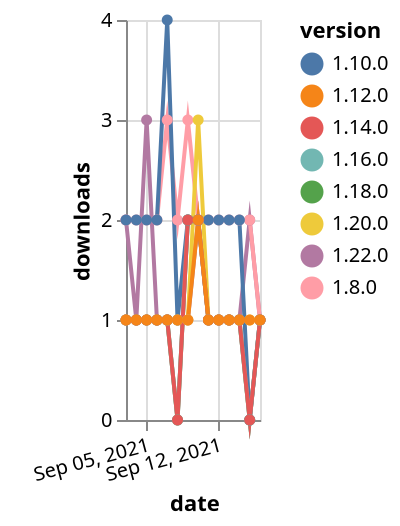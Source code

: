 {"$schema": "https://vega.github.io/schema/vega-lite/v5.json", "description": "A simple bar chart with embedded data.", "data": {"values": [{"date": "2021-09-03", "total": 167, "delta": 1, "version": "1.18.0"}, {"date": "2021-09-04", "total": 168, "delta": 1, "version": "1.18.0"}, {"date": "2021-09-05", "total": 169, "delta": 1, "version": "1.18.0"}, {"date": "2021-09-06", "total": 170, "delta": 1, "version": "1.18.0"}, {"date": "2021-09-07", "total": 171, "delta": 1, "version": "1.18.0"}, {"date": "2021-09-08", "total": 171, "delta": 0, "version": "1.18.0"}, {"date": "2021-09-09", "total": 173, "delta": 2, "version": "1.18.0"}, {"date": "2021-09-10", "total": 175, "delta": 2, "version": "1.18.0"}, {"date": "2021-09-11", "total": 176, "delta": 1, "version": "1.18.0"}, {"date": "2021-09-12", "total": 177, "delta": 1, "version": "1.18.0"}, {"date": "2021-09-13", "total": 178, "delta": 1, "version": "1.18.0"}, {"date": "2021-09-14", "total": 179, "delta": 1, "version": "1.18.0"}, {"date": "2021-09-15", "total": 179, "delta": 0, "version": "1.18.0"}, {"date": "2021-09-16", "total": 180, "delta": 1, "version": "1.18.0"}, {"date": "2021-09-03", "total": 122, "delta": 2, "version": "1.22.0"}, {"date": "2021-09-04", "total": 123, "delta": 1, "version": "1.22.0"}, {"date": "2021-09-05", "total": 126, "delta": 3, "version": "1.22.0"}, {"date": "2021-09-06", "total": 127, "delta": 1, "version": "1.22.0"}, {"date": "2021-09-07", "total": 128, "delta": 1, "version": "1.22.0"}, {"date": "2021-09-08", "total": 129, "delta": 1, "version": "1.22.0"}, {"date": "2021-09-09", "total": 130, "delta": 1, "version": "1.22.0"}, {"date": "2021-09-10", "total": 132, "delta": 2, "version": "1.22.0"}, {"date": "2021-09-11", "total": 133, "delta": 1, "version": "1.22.0"}, {"date": "2021-09-12", "total": 134, "delta": 1, "version": "1.22.0"}, {"date": "2021-09-13", "total": 135, "delta": 1, "version": "1.22.0"}, {"date": "2021-09-14", "total": 136, "delta": 1, "version": "1.22.0"}, {"date": "2021-09-15", "total": 138, "delta": 2, "version": "1.22.0"}, {"date": "2021-09-16", "total": 139, "delta": 1, "version": "1.22.0"}, {"date": "2021-09-03", "total": 2325, "delta": 2, "version": "1.8.0"}, {"date": "2021-09-04", "total": 2327, "delta": 2, "version": "1.8.0"}, {"date": "2021-09-05", "total": 2329, "delta": 2, "version": "1.8.0"}, {"date": "2021-09-06", "total": 2331, "delta": 2, "version": "1.8.0"}, {"date": "2021-09-07", "total": 2334, "delta": 3, "version": "1.8.0"}, {"date": "2021-09-08", "total": 2336, "delta": 2, "version": "1.8.0"}, {"date": "2021-09-09", "total": 2339, "delta": 3, "version": "1.8.0"}, {"date": "2021-09-10", "total": 2341, "delta": 2, "version": "1.8.0"}, {"date": "2021-09-11", "total": 2343, "delta": 2, "version": "1.8.0"}, {"date": "2021-09-12", "total": 2345, "delta": 2, "version": "1.8.0"}, {"date": "2021-09-13", "total": 2347, "delta": 2, "version": "1.8.0"}, {"date": "2021-09-14", "total": 2349, "delta": 2, "version": "1.8.0"}, {"date": "2021-09-15", "total": 2351, "delta": 2, "version": "1.8.0"}, {"date": "2021-09-16", "total": 2352, "delta": 1, "version": "1.8.0"}, {"date": "2021-09-03", "total": 2388, "delta": 2, "version": "1.10.0"}, {"date": "2021-09-04", "total": 2390, "delta": 2, "version": "1.10.0"}, {"date": "2021-09-05", "total": 2392, "delta": 2, "version": "1.10.0"}, {"date": "2021-09-06", "total": 2394, "delta": 2, "version": "1.10.0"}, {"date": "2021-09-07", "total": 2398, "delta": 4, "version": "1.10.0"}, {"date": "2021-09-08", "total": 2399, "delta": 1, "version": "1.10.0"}, {"date": "2021-09-09", "total": 2401, "delta": 2, "version": "1.10.0"}, {"date": "2021-09-10", "total": 2403, "delta": 2, "version": "1.10.0"}, {"date": "2021-09-11", "total": 2405, "delta": 2, "version": "1.10.0"}, {"date": "2021-09-12", "total": 2407, "delta": 2, "version": "1.10.0"}, {"date": "2021-09-13", "total": 2409, "delta": 2, "version": "1.10.0"}, {"date": "2021-09-14", "total": 2411, "delta": 2, "version": "1.10.0"}, {"date": "2021-09-15", "total": 2411, "delta": 0, "version": "1.10.0"}, {"date": "2021-09-16", "total": 2412, "delta": 1, "version": "1.10.0"}, {"date": "2021-09-03", "total": 187, "delta": 1, "version": "1.20.0"}, {"date": "2021-09-04", "total": 188, "delta": 1, "version": "1.20.0"}, {"date": "2021-09-05", "total": 189, "delta": 1, "version": "1.20.0"}, {"date": "2021-09-06", "total": 190, "delta": 1, "version": "1.20.0"}, {"date": "2021-09-07", "total": 191, "delta": 1, "version": "1.20.0"}, {"date": "2021-09-08", "total": 192, "delta": 1, "version": "1.20.0"}, {"date": "2021-09-09", "total": 193, "delta": 1, "version": "1.20.0"}, {"date": "2021-09-10", "total": 196, "delta": 3, "version": "1.20.0"}, {"date": "2021-09-11", "total": 197, "delta": 1, "version": "1.20.0"}, {"date": "2021-09-12", "total": 198, "delta": 1, "version": "1.20.0"}, {"date": "2021-09-13", "total": 199, "delta": 1, "version": "1.20.0"}, {"date": "2021-09-14", "total": 200, "delta": 1, "version": "1.20.0"}, {"date": "2021-09-15", "total": 201, "delta": 1, "version": "1.20.0"}, {"date": "2021-09-16", "total": 202, "delta": 1, "version": "1.20.0"}, {"date": "2021-09-03", "total": 187, "delta": 1, "version": "1.16.0"}, {"date": "2021-09-04", "total": 188, "delta": 1, "version": "1.16.0"}, {"date": "2021-09-05", "total": 189, "delta": 1, "version": "1.16.0"}, {"date": "2021-09-06", "total": 190, "delta": 1, "version": "1.16.0"}, {"date": "2021-09-07", "total": 191, "delta": 1, "version": "1.16.0"}, {"date": "2021-09-08", "total": 191, "delta": 0, "version": "1.16.0"}, {"date": "2021-09-09", "total": 193, "delta": 2, "version": "1.16.0"}, {"date": "2021-09-10", "total": 195, "delta": 2, "version": "1.16.0"}, {"date": "2021-09-11", "total": 196, "delta": 1, "version": "1.16.0"}, {"date": "2021-09-12", "total": 197, "delta": 1, "version": "1.16.0"}, {"date": "2021-09-13", "total": 198, "delta": 1, "version": "1.16.0"}, {"date": "2021-09-14", "total": 199, "delta": 1, "version": "1.16.0"}, {"date": "2021-09-15", "total": 199, "delta": 0, "version": "1.16.0"}, {"date": "2021-09-16", "total": 200, "delta": 1, "version": "1.16.0"}, {"date": "2021-09-03", "total": 192, "delta": 1, "version": "1.14.0"}, {"date": "2021-09-04", "total": 193, "delta": 1, "version": "1.14.0"}, {"date": "2021-09-05", "total": 194, "delta": 1, "version": "1.14.0"}, {"date": "2021-09-06", "total": 195, "delta": 1, "version": "1.14.0"}, {"date": "2021-09-07", "total": 196, "delta": 1, "version": "1.14.0"}, {"date": "2021-09-08", "total": 196, "delta": 0, "version": "1.14.0"}, {"date": "2021-09-09", "total": 198, "delta": 2, "version": "1.14.0"}, {"date": "2021-09-10", "total": 200, "delta": 2, "version": "1.14.0"}, {"date": "2021-09-11", "total": 201, "delta": 1, "version": "1.14.0"}, {"date": "2021-09-12", "total": 202, "delta": 1, "version": "1.14.0"}, {"date": "2021-09-13", "total": 203, "delta": 1, "version": "1.14.0"}, {"date": "2021-09-14", "total": 204, "delta": 1, "version": "1.14.0"}, {"date": "2021-09-15", "total": 204, "delta": 0, "version": "1.14.0"}, {"date": "2021-09-16", "total": 205, "delta": 1, "version": "1.14.0"}, {"date": "2021-09-03", "total": 249, "delta": 1, "version": "1.12.0"}, {"date": "2021-09-04", "total": 250, "delta": 1, "version": "1.12.0"}, {"date": "2021-09-05", "total": 251, "delta": 1, "version": "1.12.0"}, {"date": "2021-09-06", "total": 252, "delta": 1, "version": "1.12.0"}, {"date": "2021-09-07", "total": 253, "delta": 1, "version": "1.12.0"}, {"date": "2021-09-08", "total": 254, "delta": 1, "version": "1.12.0"}, {"date": "2021-09-09", "total": 255, "delta": 1, "version": "1.12.0"}, {"date": "2021-09-10", "total": 257, "delta": 2, "version": "1.12.0"}, {"date": "2021-09-11", "total": 258, "delta": 1, "version": "1.12.0"}, {"date": "2021-09-12", "total": 259, "delta": 1, "version": "1.12.0"}, {"date": "2021-09-13", "total": 260, "delta": 1, "version": "1.12.0"}, {"date": "2021-09-14", "total": 261, "delta": 1, "version": "1.12.0"}, {"date": "2021-09-15", "total": 262, "delta": 1, "version": "1.12.0"}, {"date": "2021-09-16", "total": 263, "delta": 1, "version": "1.12.0"}]}, "width": "container", "mark": {"type": "line", "point": {"filled": true}}, "encoding": {"x": {"field": "date", "type": "temporal", "timeUnit": "yearmonthdate", "title": "date", "axis": {"labelAngle": -15}}, "y": {"field": "delta", "type": "quantitative", "title": "downloads"}, "color": {"field": "version", "type": "nominal"}, "tooltip": {"field": "delta"}}}